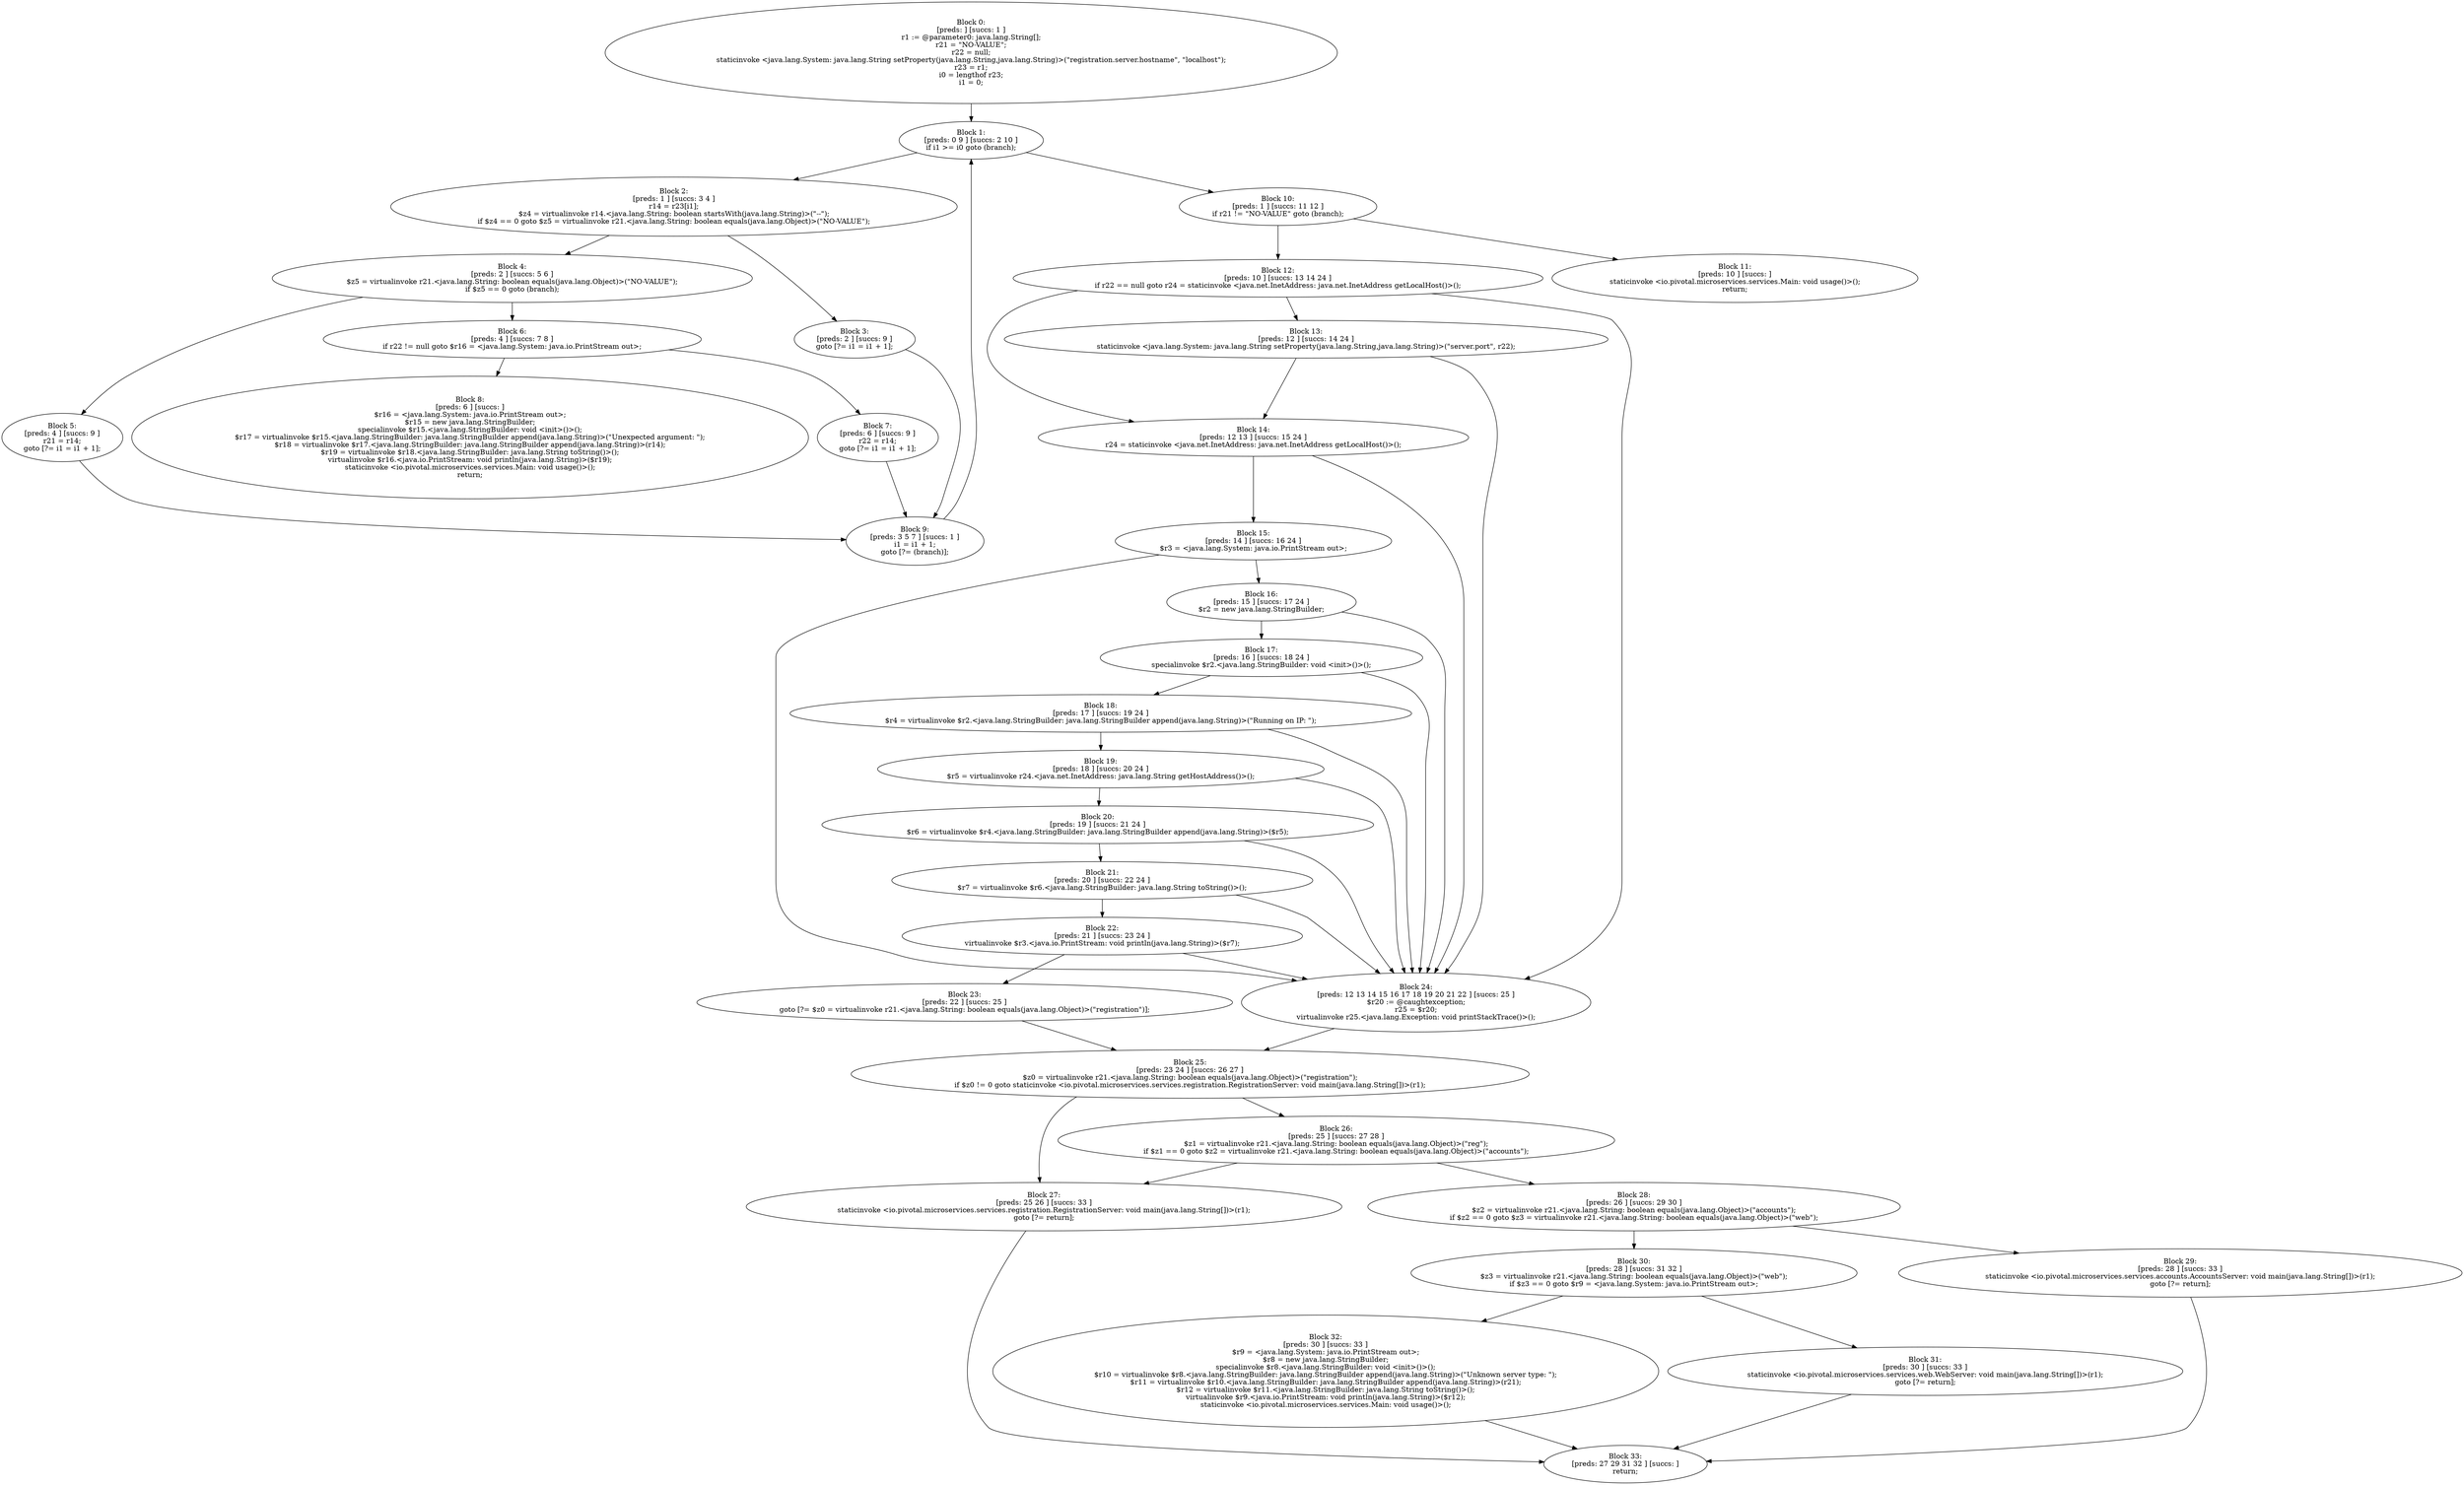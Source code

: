 digraph "unitGraph" {
    "Block 0:
[preds: ] [succs: 1 ]
r1 := @parameter0: java.lang.String[];
r21 = \"NO-VALUE\";
r22 = null;
staticinvoke <java.lang.System: java.lang.String setProperty(java.lang.String,java.lang.String)>(\"registration.server.hostname\", \"localhost\");
r23 = r1;
i0 = lengthof r23;
i1 = 0;
"
    "Block 1:
[preds: 0 9 ] [succs: 2 10 ]
if i1 >= i0 goto (branch);
"
    "Block 2:
[preds: 1 ] [succs: 3 4 ]
r14 = r23[i1];
$z4 = virtualinvoke r14.<java.lang.String: boolean startsWith(java.lang.String)>(\"--\");
if $z4 == 0 goto $z5 = virtualinvoke r21.<java.lang.String: boolean equals(java.lang.Object)>(\"NO-VALUE\");
"
    "Block 3:
[preds: 2 ] [succs: 9 ]
goto [?= i1 = i1 + 1];
"
    "Block 4:
[preds: 2 ] [succs: 5 6 ]
$z5 = virtualinvoke r21.<java.lang.String: boolean equals(java.lang.Object)>(\"NO-VALUE\");
if $z5 == 0 goto (branch);
"
    "Block 5:
[preds: 4 ] [succs: 9 ]
r21 = r14;
goto [?= i1 = i1 + 1];
"
    "Block 6:
[preds: 4 ] [succs: 7 8 ]
if r22 != null goto $r16 = <java.lang.System: java.io.PrintStream out>;
"
    "Block 7:
[preds: 6 ] [succs: 9 ]
r22 = r14;
goto [?= i1 = i1 + 1];
"
    "Block 8:
[preds: 6 ] [succs: ]
$r16 = <java.lang.System: java.io.PrintStream out>;
$r15 = new java.lang.StringBuilder;
specialinvoke $r15.<java.lang.StringBuilder: void <init>()>();
$r17 = virtualinvoke $r15.<java.lang.StringBuilder: java.lang.StringBuilder append(java.lang.String)>(\"Unexpected argument: \");
$r18 = virtualinvoke $r17.<java.lang.StringBuilder: java.lang.StringBuilder append(java.lang.String)>(r14);
$r19 = virtualinvoke $r18.<java.lang.StringBuilder: java.lang.String toString()>();
virtualinvoke $r16.<java.io.PrintStream: void println(java.lang.String)>($r19);
staticinvoke <io.pivotal.microservices.services.Main: void usage()>();
return;
"
    "Block 9:
[preds: 3 5 7 ] [succs: 1 ]
i1 = i1 + 1;
goto [?= (branch)];
"
    "Block 10:
[preds: 1 ] [succs: 11 12 ]
if r21 != \"NO-VALUE\" goto (branch);
"
    "Block 11:
[preds: 10 ] [succs: ]
staticinvoke <io.pivotal.microservices.services.Main: void usage()>();
return;
"
    "Block 12:
[preds: 10 ] [succs: 13 14 24 ]
if r22 == null goto r24 = staticinvoke <java.net.InetAddress: java.net.InetAddress getLocalHost()>();
"
    "Block 13:
[preds: 12 ] [succs: 14 24 ]
staticinvoke <java.lang.System: java.lang.String setProperty(java.lang.String,java.lang.String)>(\"server.port\", r22);
"
    "Block 14:
[preds: 12 13 ] [succs: 15 24 ]
r24 = staticinvoke <java.net.InetAddress: java.net.InetAddress getLocalHost()>();
"
    "Block 15:
[preds: 14 ] [succs: 16 24 ]
$r3 = <java.lang.System: java.io.PrintStream out>;
"
    "Block 16:
[preds: 15 ] [succs: 17 24 ]
$r2 = new java.lang.StringBuilder;
"
    "Block 17:
[preds: 16 ] [succs: 18 24 ]
specialinvoke $r2.<java.lang.StringBuilder: void <init>()>();
"
    "Block 18:
[preds: 17 ] [succs: 19 24 ]
$r4 = virtualinvoke $r2.<java.lang.StringBuilder: java.lang.StringBuilder append(java.lang.String)>(\"Running on IP: \");
"
    "Block 19:
[preds: 18 ] [succs: 20 24 ]
$r5 = virtualinvoke r24.<java.net.InetAddress: java.lang.String getHostAddress()>();
"
    "Block 20:
[preds: 19 ] [succs: 21 24 ]
$r6 = virtualinvoke $r4.<java.lang.StringBuilder: java.lang.StringBuilder append(java.lang.String)>($r5);
"
    "Block 21:
[preds: 20 ] [succs: 22 24 ]
$r7 = virtualinvoke $r6.<java.lang.StringBuilder: java.lang.String toString()>();
"
    "Block 22:
[preds: 21 ] [succs: 23 24 ]
virtualinvoke $r3.<java.io.PrintStream: void println(java.lang.String)>($r7);
"
    "Block 23:
[preds: 22 ] [succs: 25 ]
goto [?= $z0 = virtualinvoke r21.<java.lang.String: boolean equals(java.lang.Object)>(\"registration\")];
"
    "Block 24:
[preds: 12 13 14 15 16 17 18 19 20 21 22 ] [succs: 25 ]
$r20 := @caughtexception;
r25 = $r20;
virtualinvoke r25.<java.lang.Exception: void printStackTrace()>();
"
    "Block 25:
[preds: 23 24 ] [succs: 26 27 ]
$z0 = virtualinvoke r21.<java.lang.String: boolean equals(java.lang.Object)>(\"registration\");
if $z0 != 0 goto staticinvoke <io.pivotal.microservices.services.registration.RegistrationServer: void main(java.lang.String[])>(r1);
"
    "Block 26:
[preds: 25 ] [succs: 27 28 ]
$z1 = virtualinvoke r21.<java.lang.String: boolean equals(java.lang.Object)>(\"reg\");
if $z1 == 0 goto $z2 = virtualinvoke r21.<java.lang.String: boolean equals(java.lang.Object)>(\"accounts\");
"
    "Block 27:
[preds: 25 26 ] [succs: 33 ]
staticinvoke <io.pivotal.microservices.services.registration.RegistrationServer: void main(java.lang.String[])>(r1);
goto [?= return];
"
    "Block 28:
[preds: 26 ] [succs: 29 30 ]
$z2 = virtualinvoke r21.<java.lang.String: boolean equals(java.lang.Object)>(\"accounts\");
if $z2 == 0 goto $z3 = virtualinvoke r21.<java.lang.String: boolean equals(java.lang.Object)>(\"web\");
"
    "Block 29:
[preds: 28 ] [succs: 33 ]
staticinvoke <io.pivotal.microservices.services.accounts.AccountsServer: void main(java.lang.String[])>(r1);
goto [?= return];
"
    "Block 30:
[preds: 28 ] [succs: 31 32 ]
$z3 = virtualinvoke r21.<java.lang.String: boolean equals(java.lang.Object)>(\"web\");
if $z3 == 0 goto $r9 = <java.lang.System: java.io.PrintStream out>;
"
    "Block 31:
[preds: 30 ] [succs: 33 ]
staticinvoke <io.pivotal.microservices.services.web.WebServer: void main(java.lang.String[])>(r1);
goto [?= return];
"
    "Block 32:
[preds: 30 ] [succs: 33 ]
$r9 = <java.lang.System: java.io.PrintStream out>;
$r8 = new java.lang.StringBuilder;
specialinvoke $r8.<java.lang.StringBuilder: void <init>()>();
$r10 = virtualinvoke $r8.<java.lang.StringBuilder: java.lang.StringBuilder append(java.lang.String)>(\"Unknown server type: \");
$r11 = virtualinvoke $r10.<java.lang.StringBuilder: java.lang.StringBuilder append(java.lang.String)>(r21);
$r12 = virtualinvoke $r11.<java.lang.StringBuilder: java.lang.String toString()>();
virtualinvoke $r9.<java.io.PrintStream: void println(java.lang.String)>($r12);
staticinvoke <io.pivotal.microservices.services.Main: void usage()>();
"
    "Block 33:
[preds: 27 29 31 32 ] [succs: ]
return;
"
    "Block 0:
[preds: ] [succs: 1 ]
r1 := @parameter0: java.lang.String[];
r21 = \"NO-VALUE\";
r22 = null;
staticinvoke <java.lang.System: java.lang.String setProperty(java.lang.String,java.lang.String)>(\"registration.server.hostname\", \"localhost\");
r23 = r1;
i0 = lengthof r23;
i1 = 0;
"->"Block 1:
[preds: 0 9 ] [succs: 2 10 ]
if i1 >= i0 goto (branch);
";
    "Block 1:
[preds: 0 9 ] [succs: 2 10 ]
if i1 >= i0 goto (branch);
"->"Block 2:
[preds: 1 ] [succs: 3 4 ]
r14 = r23[i1];
$z4 = virtualinvoke r14.<java.lang.String: boolean startsWith(java.lang.String)>(\"--\");
if $z4 == 0 goto $z5 = virtualinvoke r21.<java.lang.String: boolean equals(java.lang.Object)>(\"NO-VALUE\");
";
    "Block 1:
[preds: 0 9 ] [succs: 2 10 ]
if i1 >= i0 goto (branch);
"->"Block 10:
[preds: 1 ] [succs: 11 12 ]
if r21 != \"NO-VALUE\" goto (branch);
";
    "Block 2:
[preds: 1 ] [succs: 3 4 ]
r14 = r23[i1];
$z4 = virtualinvoke r14.<java.lang.String: boolean startsWith(java.lang.String)>(\"--\");
if $z4 == 0 goto $z5 = virtualinvoke r21.<java.lang.String: boolean equals(java.lang.Object)>(\"NO-VALUE\");
"->"Block 3:
[preds: 2 ] [succs: 9 ]
goto [?= i1 = i1 + 1];
";
    "Block 2:
[preds: 1 ] [succs: 3 4 ]
r14 = r23[i1];
$z4 = virtualinvoke r14.<java.lang.String: boolean startsWith(java.lang.String)>(\"--\");
if $z4 == 0 goto $z5 = virtualinvoke r21.<java.lang.String: boolean equals(java.lang.Object)>(\"NO-VALUE\");
"->"Block 4:
[preds: 2 ] [succs: 5 6 ]
$z5 = virtualinvoke r21.<java.lang.String: boolean equals(java.lang.Object)>(\"NO-VALUE\");
if $z5 == 0 goto (branch);
";
    "Block 3:
[preds: 2 ] [succs: 9 ]
goto [?= i1 = i1 + 1];
"->"Block 9:
[preds: 3 5 7 ] [succs: 1 ]
i1 = i1 + 1;
goto [?= (branch)];
";
    "Block 4:
[preds: 2 ] [succs: 5 6 ]
$z5 = virtualinvoke r21.<java.lang.String: boolean equals(java.lang.Object)>(\"NO-VALUE\");
if $z5 == 0 goto (branch);
"->"Block 5:
[preds: 4 ] [succs: 9 ]
r21 = r14;
goto [?= i1 = i1 + 1];
";
    "Block 4:
[preds: 2 ] [succs: 5 6 ]
$z5 = virtualinvoke r21.<java.lang.String: boolean equals(java.lang.Object)>(\"NO-VALUE\");
if $z5 == 0 goto (branch);
"->"Block 6:
[preds: 4 ] [succs: 7 8 ]
if r22 != null goto $r16 = <java.lang.System: java.io.PrintStream out>;
";
    "Block 5:
[preds: 4 ] [succs: 9 ]
r21 = r14;
goto [?= i1 = i1 + 1];
"->"Block 9:
[preds: 3 5 7 ] [succs: 1 ]
i1 = i1 + 1;
goto [?= (branch)];
";
    "Block 6:
[preds: 4 ] [succs: 7 8 ]
if r22 != null goto $r16 = <java.lang.System: java.io.PrintStream out>;
"->"Block 7:
[preds: 6 ] [succs: 9 ]
r22 = r14;
goto [?= i1 = i1 + 1];
";
    "Block 6:
[preds: 4 ] [succs: 7 8 ]
if r22 != null goto $r16 = <java.lang.System: java.io.PrintStream out>;
"->"Block 8:
[preds: 6 ] [succs: ]
$r16 = <java.lang.System: java.io.PrintStream out>;
$r15 = new java.lang.StringBuilder;
specialinvoke $r15.<java.lang.StringBuilder: void <init>()>();
$r17 = virtualinvoke $r15.<java.lang.StringBuilder: java.lang.StringBuilder append(java.lang.String)>(\"Unexpected argument: \");
$r18 = virtualinvoke $r17.<java.lang.StringBuilder: java.lang.StringBuilder append(java.lang.String)>(r14);
$r19 = virtualinvoke $r18.<java.lang.StringBuilder: java.lang.String toString()>();
virtualinvoke $r16.<java.io.PrintStream: void println(java.lang.String)>($r19);
staticinvoke <io.pivotal.microservices.services.Main: void usage()>();
return;
";
    "Block 7:
[preds: 6 ] [succs: 9 ]
r22 = r14;
goto [?= i1 = i1 + 1];
"->"Block 9:
[preds: 3 5 7 ] [succs: 1 ]
i1 = i1 + 1;
goto [?= (branch)];
";
    "Block 9:
[preds: 3 5 7 ] [succs: 1 ]
i1 = i1 + 1;
goto [?= (branch)];
"->"Block 1:
[preds: 0 9 ] [succs: 2 10 ]
if i1 >= i0 goto (branch);
";
    "Block 10:
[preds: 1 ] [succs: 11 12 ]
if r21 != \"NO-VALUE\" goto (branch);
"->"Block 11:
[preds: 10 ] [succs: ]
staticinvoke <io.pivotal.microservices.services.Main: void usage()>();
return;
";
    "Block 10:
[preds: 1 ] [succs: 11 12 ]
if r21 != \"NO-VALUE\" goto (branch);
"->"Block 12:
[preds: 10 ] [succs: 13 14 24 ]
if r22 == null goto r24 = staticinvoke <java.net.InetAddress: java.net.InetAddress getLocalHost()>();
";
    "Block 12:
[preds: 10 ] [succs: 13 14 24 ]
if r22 == null goto r24 = staticinvoke <java.net.InetAddress: java.net.InetAddress getLocalHost()>();
"->"Block 13:
[preds: 12 ] [succs: 14 24 ]
staticinvoke <java.lang.System: java.lang.String setProperty(java.lang.String,java.lang.String)>(\"server.port\", r22);
";
    "Block 12:
[preds: 10 ] [succs: 13 14 24 ]
if r22 == null goto r24 = staticinvoke <java.net.InetAddress: java.net.InetAddress getLocalHost()>();
"->"Block 14:
[preds: 12 13 ] [succs: 15 24 ]
r24 = staticinvoke <java.net.InetAddress: java.net.InetAddress getLocalHost()>();
";
    "Block 12:
[preds: 10 ] [succs: 13 14 24 ]
if r22 == null goto r24 = staticinvoke <java.net.InetAddress: java.net.InetAddress getLocalHost()>();
"->"Block 24:
[preds: 12 13 14 15 16 17 18 19 20 21 22 ] [succs: 25 ]
$r20 := @caughtexception;
r25 = $r20;
virtualinvoke r25.<java.lang.Exception: void printStackTrace()>();
";
    "Block 13:
[preds: 12 ] [succs: 14 24 ]
staticinvoke <java.lang.System: java.lang.String setProperty(java.lang.String,java.lang.String)>(\"server.port\", r22);
"->"Block 14:
[preds: 12 13 ] [succs: 15 24 ]
r24 = staticinvoke <java.net.InetAddress: java.net.InetAddress getLocalHost()>();
";
    "Block 13:
[preds: 12 ] [succs: 14 24 ]
staticinvoke <java.lang.System: java.lang.String setProperty(java.lang.String,java.lang.String)>(\"server.port\", r22);
"->"Block 24:
[preds: 12 13 14 15 16 17 18 19 20 21 22 ] [succs: 25 ]
$r20 := @caughtexception;
r25 = $r20;
virtualinvoke r25.<java.lang.Exception: void printStackTrace()>();
";
    "Block 14:
[preds: 12 13 ] [succs: 15 24 ]
r24 = staticinvoke <java.net.InetAddress: java.net.InetAddress getLocalHost()>();
"->"Block 15:
[preds: 14 ] [succs: 16 24 ]
$r3 = <java.lang.System: java.io.PrintStream out>;
";
    "Block 14:
[preds: 12 13 ] [succs: 15 24 ]
r24 = staticinvoke <java.net.InetAddress: java.net.InetAddress getLocalHost()>();
"->"Block 24:
[preds: 12 13 14 15 16 17 18 19 20 21 22 ] [succs: 25 ]
$r20 := @caughtexception;
r25 = $r20;
virtualinvoke r25.<java.lang.Exception: void printStackTrace()>();
";
    "Block 15:
[preds: 14 ] [succs: 16 24 ]
$r3 = <java.lang.System: java.io.PrintStream out>;
"->"Block 16:
[preds: 15 ] [succs: 17 24 ]
$r2 = new java.lang.StringBuilder;
";
    "Block 15:
[preds: 14 ] [succs: 16 24 ]
$r3 = <java.lang.System: java.io.PrintStream out>;
"->"Block 24:
[preds: 12 13 14 15 16 17 18 19 20 21 22 ] [succs: 25 ]
$r20 := @caughtexception;
r25 = $r20;
virtualinvoke r25.<java.lang.Exception: void printStackTrace()>();
";
    "Block 16:
[preds: 15 ] [succs: 17 24 ]
$r2 = new java.lang.StringBuilder;
"->"Block 17:
[preds: 16 ] [succs: 18 24 ]
specialinvoke $r2.<java.lang.StringBuilder: void <init>()>();
";
    "Block 16:
[preds: 15 ] [succs: 17 24 ]
$r2 = new java.lang.StringBuilder;
"->"Block 24:
[preds: 12 13 14 15 16 17 18 19 20 21 22 ] [succs: 25 ]
$r20 := @caughtexception;
r25 = $r20;
virtualinvoke r25.<java.lang.Exception: void printStackTrace()>();
";
    "Block 17:
[preds: 16 ] [succs: 18 24 ]
specialinvoke $r2.<java.lang.StringBuilder: void <init>()>();
"->"Block 18:
[preds: 17 ] [succs: 19 24 ]
$r4 = virtualinvoke $r2.<java.lang.StringBuilder: java.lang.StringBuilder append(java.lang.String)>(\"Running on IP: \");
";
    "Block 17:
[preds: 16 ] [succs: 18 24 ]
specialinvoke $r2.<java.lang.StringBuilder: void <init>()>();
"->"Block 24:
[preds: 12 13 14 15 16 17 18 19 20 21 22 ] [succs: 25 ]
$r20 := @caughtexception;
r25 = $r20;
virtualinvoke r25.<java.lang.Exception: void printStackTrace()>();
";
    "Block 18:
[preds: 17 ] [succs: 19 24 ]
$r4 = virtualinvoke $r2.<java.lang.StringBuilder: java.lang.StringBuilder append(java.lang.String)>(\"Running on IP: \");
"->"Block 19:
[preds: 18 ] [succs: 20 24 ]
$r5 = virtualinvoke r24.<java.net.InetAddress: java.lang.String getHostAddress()>();
";
    "Block 18:
[preds: 17 ] [succs: 19 24 ]
$r4 = virtualinvoke $r2.<java.lang.StringBuilder: java.lang.StringBuilder append(java.lang.String)>(\"Running on IP: \");
"->"Block 24:
[preds: 12 13 14 15 16 17 18 19 20 21 22 ] [succs: 25 ]
$r20 := @caughtexception;
r25 = $r20;
virtualinvoke r25.<java.lang.Exception: void printStackTrace()>();
";
    "Block 19:
[preds: 18 ] [succs: 20 24 ]
$r5 = virtualinvoke r24.<java.net.InetAddress: java.lang.String getHostAddress()>();
"->"Block 20:
[preds: 19 ] [succs: 21 24 ]
$r6 = virtualinvoke $r4.<java.lang.StringBuilder: java.lang.StringBuilder append(java.lang.String)>($r5);
";
    "Block 19:
[preds: 18 ] [succs: 20 24 ]
$r5 = virtualinvoke r24.<java.net.InetAddress: java.lang.String getHostAddress()>();
"->"Block 24:
[preds: 12 13 14 15 16 17 18 19 20 21 22 ] [succs: 25 ]
$r20 := @caughtexception;
r25 = $r20;
virtualinvoke r25.<java.lang.Exception: void printStackTrace()>();
";
    "Block 20:
[preds: 19 ] [succs: 21 24 ]
$r6 = virtualinvoke $r4.<java.lang.StringBuilder: java.lang.StringBuilder append(java.lang.String)>($r5);
"->"Block 21:
[preds: 20 ] [succs: 22 24 ]
$r7 = virtualinvoke $r6.<java.lang.StringBuilder: java.lang.String toString()>();
";
    "Block 20:
[preds: 19 ] [succs: 21 24 ]
$r6 = virtualinvoke $r4.<java.lang.StringBuilder: java.lang.StringBuilder append(java.lang.String)>($r5);
"->"Block 24:
[preds: 12 13 14 15 16 17 18 19 20 21 22 ] [succs: 25 ]
$r20 := @caughtexception;
r25 = $r20;
virtualinvoke r25.<java.lang.Exception: void printStackTrace()>();
";
    "Block 21:
[preds: 20 ] [succs: 22 24 ]
$r7 = virtualinvoke $r6.<java.lang.StringBuilder: java.lang.String toString()>();
"->"Block 22:
[preds: 21 ] [succs: 23 24 ]
virtualinvoke $r3.<java.io.PrintStream: void println(java.lang.String)>($r7);
";
    "Block 21:
[preds: 20 ] [succs: 22 24 ]
$r7 = virtualinvoke $r6.<java.lang.StringBuilder: java.lang.String toString()>();
"->"Block 24:
[preds: 12 13 14 15 16 17 18 19 20 21 22 ] [succs: 25 ]
$r20 := @caughtexception;
r25 = $r20;
virtualinvoke r25.<java.lang.Exception: void printStackTrace()>();
";
    "Block 22:
[preds: 21 ] [succs: 23 24 ]
virtualinvoke $r3.<java.io.PrintStream: void println(java.lang.String)>($r7);
"->"Block 23:
[preds: 22 ] [succs: 25 ]
goto [?= $z0 = virtualinvoke r21.<java.lang.String: boolean equals(java.lang.Object)>(\"registration\")];
";
    "Block 22:
[preds: 21 ] [succs: 23 24 ]
virtualinvoke $r3.<java.io.PrintStream: void println(java.lang.String)>($r7);
"->"Block 24:
[preds: 12 13 14 15 16 17 18 19 20 21 22 ] [succs: 25 ]
$r20 := @caughtexception;
r25 = $r20;
virtualinvoke r25.<java.lang.Exception: void printStackTrace()>();
";
    "Block 23:
[preds: 22 ] [succs: 25 ]
goto [?= $z0 = virtualinvoke r21.<java.lang.String: boolean equals(java.lang.Object)>(\"registration\")];
"->"Block 25:
[preds: 23 24 ] [succs: 26 27 ]
$z0 = virtualinvoke r21.<java.lang.String: boolean equals(java.lang.Object)>(\"registration\");
if $z0 != 0 goto staticinvoke <io.pivotal.microservices.services.registration.RegistrationServer: void main(java.lang.String[])>(r1);
";
    "Block 24:
[preds: 12 13 14 15 16 17 18 19 20 21 22 ] [succs: 25 ]
$r20 := @caughtexception;
r25 = $r20;
virtualinvoke r25.<java.lang.Exception: void printStackTrace()>();
"->"Block 25:
[preds: 23 24 ] [succs: 26 27 ]
$z0 = virtualinvoke r21.<java.lang.String: boolean equals(java.lang.Object)>(\"registration\");
if $z0 != 0 goto staticinvoke <io.pivotal.microservices.services.registration.RegistrationServer: void main(java.lang.String[])>(r1);
";
    "Block 25:
[preds: 23 24 ] [succs: 26 27 ]
$z0 = virtualinvoke r21.<java.lang.String: boolean equals(java.lang.Object)>(\"registration\");
if $z0 != 0 goto staticinvoke <io.pivotal.microservices.services.registration.RegistrationServer: void main(java.lang.String[])>(r1);
"->"Block 26:
[preds: 25 ] [succs: 27 28 ]
$z1 = virtualinvoke r21.<java.lang.String: boolean equals(java.lang.Object)>(\"reg\");
if $z1 == 0 goto $z2 = virtualinvoke r21.<java.lang.String: boolean equals(java.lang.Object)>(\"accounts\");
";
    "Block 25:
[preds: 23 24 ] [succs: 26 27 ]
$z0 = virtualinvoke r21.<java.lang.String: boolean equals(java.lang.Object)>(\"registration\");
if $z0 != 0 goto staticinvoke <io.pivotal.microservices.services.registration.RegistrationServer: void main(java.lang.String[])>(r1);
"->"Block 27:
[preds: 25 26 ] [succs: 33 ]
staticinvoke <io.pivotal.microservices.services.registration.RegistrationServer: void main(java.lang.String[])>(r1);
goto [?= return];
";
    "Block 26:
[preds: 25 ] [succs: 27 28 ]
$z1 = virtualinvoke r21.<java.lang.String: boolean equals(java.lang.Object)>(\"reg\");
if $z1 == 0 goto $z2 = virtualinvoke r21.<java.lang.String: boolean equals(java.lang.Object)>(\"accounts\");
"->"Block 27:
[preds: 25 26 ] [succs: 33 ]
staticinvoke <io.pivotal.microservices.services.registration.RegistrationServer: void main(java.lang.String[])>(r1);
goto [?= return];
";
    "Block 26:
[preds: 25 ] [succs: 27 28 ]
$z1 = virtualinvoke r21.<java.lang.String: boolean equals(java.lang.Object)>(\"reg\");
if $z1 == 0 goto $z2 = virtualinvoke r21.<java.lang.String: boolean equals(java.lang.Object)>(\"accounts\");
"->"Block 28:
[preds: 26 ] [succs: 29 30 ]
$z2 = virtualinvoke r21.<java.lang.String: boolean equals(java.lang.Object)>(\"accounts\");
if $z2 == 0 goto $z3 = virtualinvoke r21.<java.lang.String: boolean equals(java.lang.Object)>(\"web\");
";
    "Block 27:
[preds: 25 26 ] [succs: 33 ]
staticinvoke <io.pivotal.microservices.services.registration.RegistrationServer: void main(java.lang.String[])>(r1);
goto [?= return];
"->"Block 33:
[preds: 27 29 31 32 ] [succs: ]
return;
";
    "Block 28:
[preds: 26 ] [succs: 29 30 ]
$z2 = virtualinvoke r21.<java.lang.String: boolean equals(java.lang.Object)>(\"accounts\");
if $z2 == 0 goto $z3 = virtualinvoke r21.<java.lang.String: boolean equals(java.lang.Object)>(\"web\");
"->"Block 29:
[preds: 28 ] [succs: 33 ]
staticinvoke <io.pivotal.microservices.services.accounts.AccountsServer: void main(java.lang.String[])>(r1);
goto [?= return];
";
    "Block 28:
[preds: 26 ] [succs: 29 30 ]
$z2 = virtualinvoke r21.<java.lang.String: boolean equals(java.lang.Object)>(\"accounts\");
if $z2 == 0 goto $z3 = virtualinvoke r21.<java.lang.String: boolean equals(java.lang.Object)>(\"web\");
"->"Block 30:
[preds: 28 ] [succs: 31 32 ]
$z3 = virtualinvoke r21.<java.lang.String: boolean equals(java.lang.Object)>(\"web\");
if $z3 == 0 goto $r9 = <java.lang.System: java.io.PrintStream out>;
";
    "Block 29:
[preds: 28 ] [succs: 33 ]
staticinvoke <io.pivotal.microservices.services.accounts.AccountsServer: void main(java.lang.String[])>(r1);
goto [?= return];
"->"Block 33:
[preds: 27 29 31 32 ] [succs: ]
return;
";
    "Block 30:
[preds: 28 ] [succs: 31 32 ]
$z3 = virtualinvoke r21.<java.lang.String: boolean equals(java.lang.Object)>(\"web\");
if $z3 == 0 goto $r9 = <java.lang.System: java.io.PrintStream out>;
"->"Block 31:
[preds: 30 ] [succs: 33 ]
staticinvoke <io.pivotal.microservices.services.web.WebServer: void main(java.lang.String[])>(r1);
goto [?= return];
";
    "Block 30:
[preds: 28 ] [succs: 31 32 ]
$z3 = virtualinvoke r21.<java.lang.String: boolean equals(java.lang.Object)>(\"web\");
if $z3 == 0 goto $r9 = <java.lang.System: java.io.PrintStream out>;
"->"Block 32:
[preds: 30 ] [succs: 33 ]
$r9 = <java.lang.System: java.io.PrintStream out>;
$r8 = new java.lang.StringBuilder;
specialinvoke $r8.<java.lang.StringBuilder: void <init>()>();
$r10 = virtualinvoke $r8.<java.lang.StringBuilder: java.lang.StringBuilder append(java.lang.String)>(\"Unknown server type: \");
$r11 = virtualinvoke $r10.<java.lang.StringBuilder: java.lang.StringBuilder append(java.lang.String)>(r21);
$r12 = virtualinvoke $r11.<java.lang.StringBuilder: java.lang.String toString()>();
virtualinvoke $r9.<java.io.PrintStream: void println(java.lang.String)>($r12);
staticinvoke <io.pivotal.microservices.services.Main: void usage()>();
";
    "Block 31:
[preds: 30 ] [succs: 33 ]
staticinvoke <io.pivotal.microservices.services.web.WebServer: void main(java.lang.String[])>(r1);
goto [?= return];
"->"Block 33:
[preds: 27 29 31 32 ] [succs: ]
return;
";
    "Block 32:
[preds: 30 ] [succs: 33 ]
$r9 = <java.lang.System: java.io.PrintStream out>;
$r8 = new java.lang.StringBuilder;
specialinvoke $r8.<java.lang.StringBuilder: void <init>()>();
$r10 = virtualinvoke $r8.<java.lang.StringBuilder: java.lang.StringBuilder append(java.lang.String)>(\"Unknown server type: \");
$r11 = virtualinvoke $r10.<java.lang.StringBuilder: java.lang.StringBuilder append(java.lang.String)>(r21);
$r12 = virtualinvoke $r11.<java.lang.StringBuilder: java.lang.String toString()>();
virtualinvoke $r9.<java.io.PrintStream: void println(java.lang.String)>($r12);
staticinvoke <io.pivotal.microservices.services.Main: void usage()>();
"->"Block 33:
[preds: 27 29 31 32 ] [succs: ]
return;
";
}
